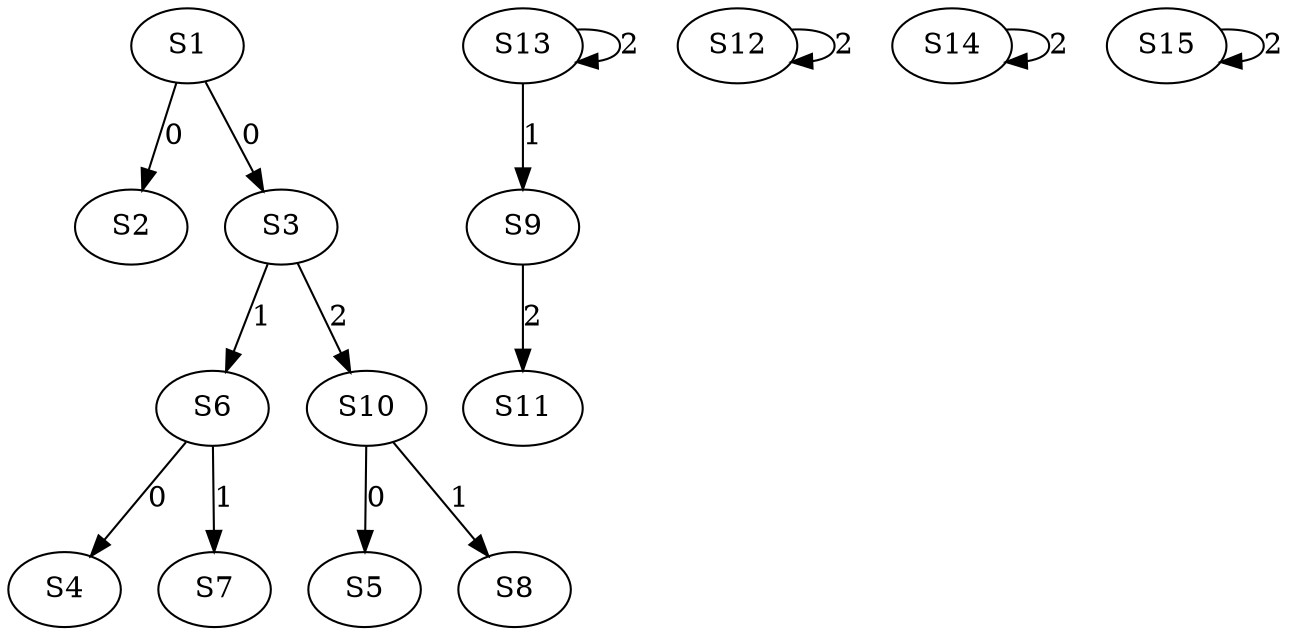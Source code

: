 strict digraph {
	S1 -> S2 [ label = 0 ];
	S1 -> S3 [ label = 0 ];
	S6 -> S4 [ label = 0 ];
	S10 -> S5 [ label = 0 ];
	S3 -> S6 [ label = 1 ];
	S6 -> S7 [ label = 1 ];
	S10 -> S8 [ label = 1 ];
	S13 -> S9 [ label = 1 ];
	S3 -> S10 [ label = 2 ];
	S9 -> S11 [ label = 2 ];
	S12 -> S12 [ label = 2 ];
	S13 -> S13 [ label = 2 ];
	S14 -> S14 [ label = 2 ];
	S15 -> S15 [ label = 2 ];
}